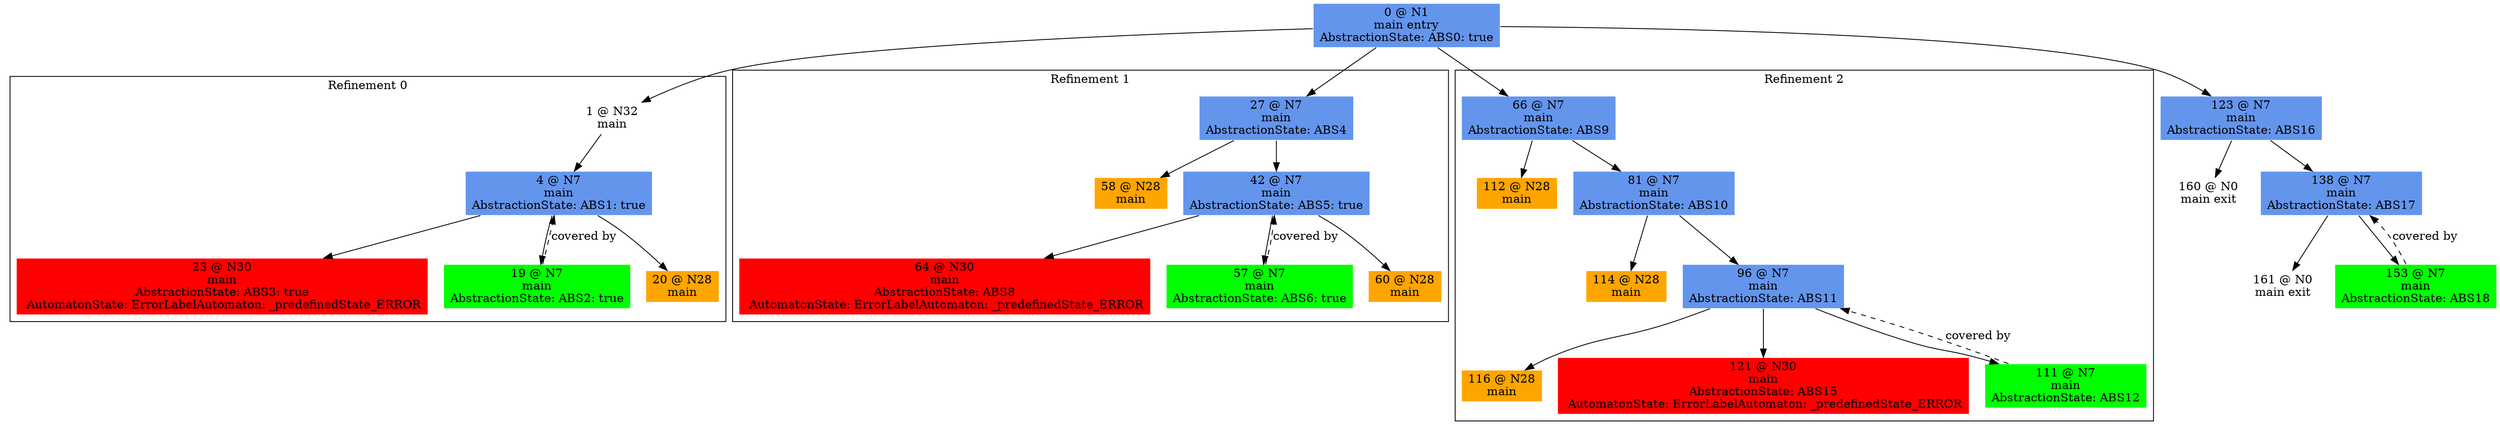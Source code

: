 digraph ARG {
node [style="filled" shape="box" color="white"]
subgraph cluster_0 {
label="Refinement 0"
1 [label="1 @ N32\nmain\n" id="1"]
4 [fillcolor="cornflowerblue" label="4 @ N7\nmain\nAbstractionState: ABS1: true\n" id="4"]
19 [fillcolor="green" label="19 @ N7\nmain\nAbstractionState: ABS2: true\n" id="19"]
23 [fillcolor="red" label="23 @ N30\nmain\nAbstractionState: ABS3: true\n AutomatonState: ErrorLabelAutomaton: _predefinedState_ERROR\n" id="23"]
20 [fillcolor="orange" label="20 @ N28\nmain\n" id="20"]
1 -> 4 []
19 -> 4 [style="dashed" weight="0" label="covered by"]
4 -> 20 []
4 -> 23 []
4 -> 19 []
}
0 -> 1
subgraph cluster_1 {
label="Refinement 1"
27 [fillcolor="cornflowerblue" label="27 @ N7\nmain\nAbstractionState: ABS4\n" id="27"]
58 [fillcolor="orange" label="58 @ N28\nmain\n" id="58"]
42 [fillcolor="cornflowerblue" label="42 @ N7\nmain\nAbstractionState: ABS5: true\n" id="42"]
57 [fillcolor="green" label="57 @ N7\nmain\nAbstractionState: ABS6: true\n" id="57"]
64 [fillcolor="red" label="64 @ N30\nmain\nAbstractionState: ABS8\n AutomatonState: ErrorLabelAutomaton: _predefinedState_ERROR\n" id="64"]
60 [fillcolor="orange" label="60 @ N28\nmain\n" id="60"]
27 -> 42 []
27 -> 58 []
57 -> 42 [style="dashed" weight="0" label="covered by"]
42 -> 60 []
42 -> 64 []
42 -> 57 []
}
0 -> 27
subgraph cluster_2 {
label="Refinement 2"
66 [fillcolor="cornflowerblue" label="66 @ N7\nmain\nAbstractionState: ABS9\n" id="66"]
112 [fillcolor="orange" label="112 @ N28\nmain\n" id="112"]
81 [fillcolor="cornflowerblue" label="81 @ N7\nmain\nAbstractionState: ABS10\n" id="81"]
114 [fillcolor="orange" label="114 @ N28\nmain\n" id="114"]
96 [fillcolor="cornflowerblue" label="96 @ N7\nmain\nAbstractionState: ABS11\n" id="96"]
116 [fillcolor="orange" label="116 @ N28\nmain\n" id="116"]
121 [fillcolor="red" label="121 @ N30\nmain\nAbstractionState: ABS15\n AutomatonState: ErrorLabelAutomaton: _predefinedState_ERROR\n" id="121"]
111 [fillcolor="green" label="111 @ N7\nmain\nAbstractionState: ABS12\n" id="111"]
66 -> 81 []
66 -> 112 []
81 -> 96 []
81 -> 114 []
111 -> 96 [style="dashed" weight="0" label="covered by"]
96 -> 111 []
96 -> 121 []
96 -> 116 []
}
0 -> 66
0 [fillcolor="cornflowerblue" label="0 @ N1\nmain entry\nAbstractionState: ABS0: true\n" id="0"]
123 [fillcolor="cornflowerblue" label="123 @ N7\nmain\nAbstractionState: ABS16\n" id="123"]
160 [label="160 @ N0\nmain exit\n" id="160"]
138 [fillcolor="cornflowerblue" label="138 @ N7\nmain\nAbstractionState: ABS17\n" id="138"]
161 [label="161 @ N0\nmain exit\n" id="161"]
153 [fillcolor="green" label="153 @ N7\nmain\nAbstractionState: ABS18\n" id="153"]
0 -> 123 []
123 -> 138 []
123 -> 160 []
153 -> 138 [style="dashed" weight="0" label="covered by"]
138 -> 153 []
138 -> 161 []
}
